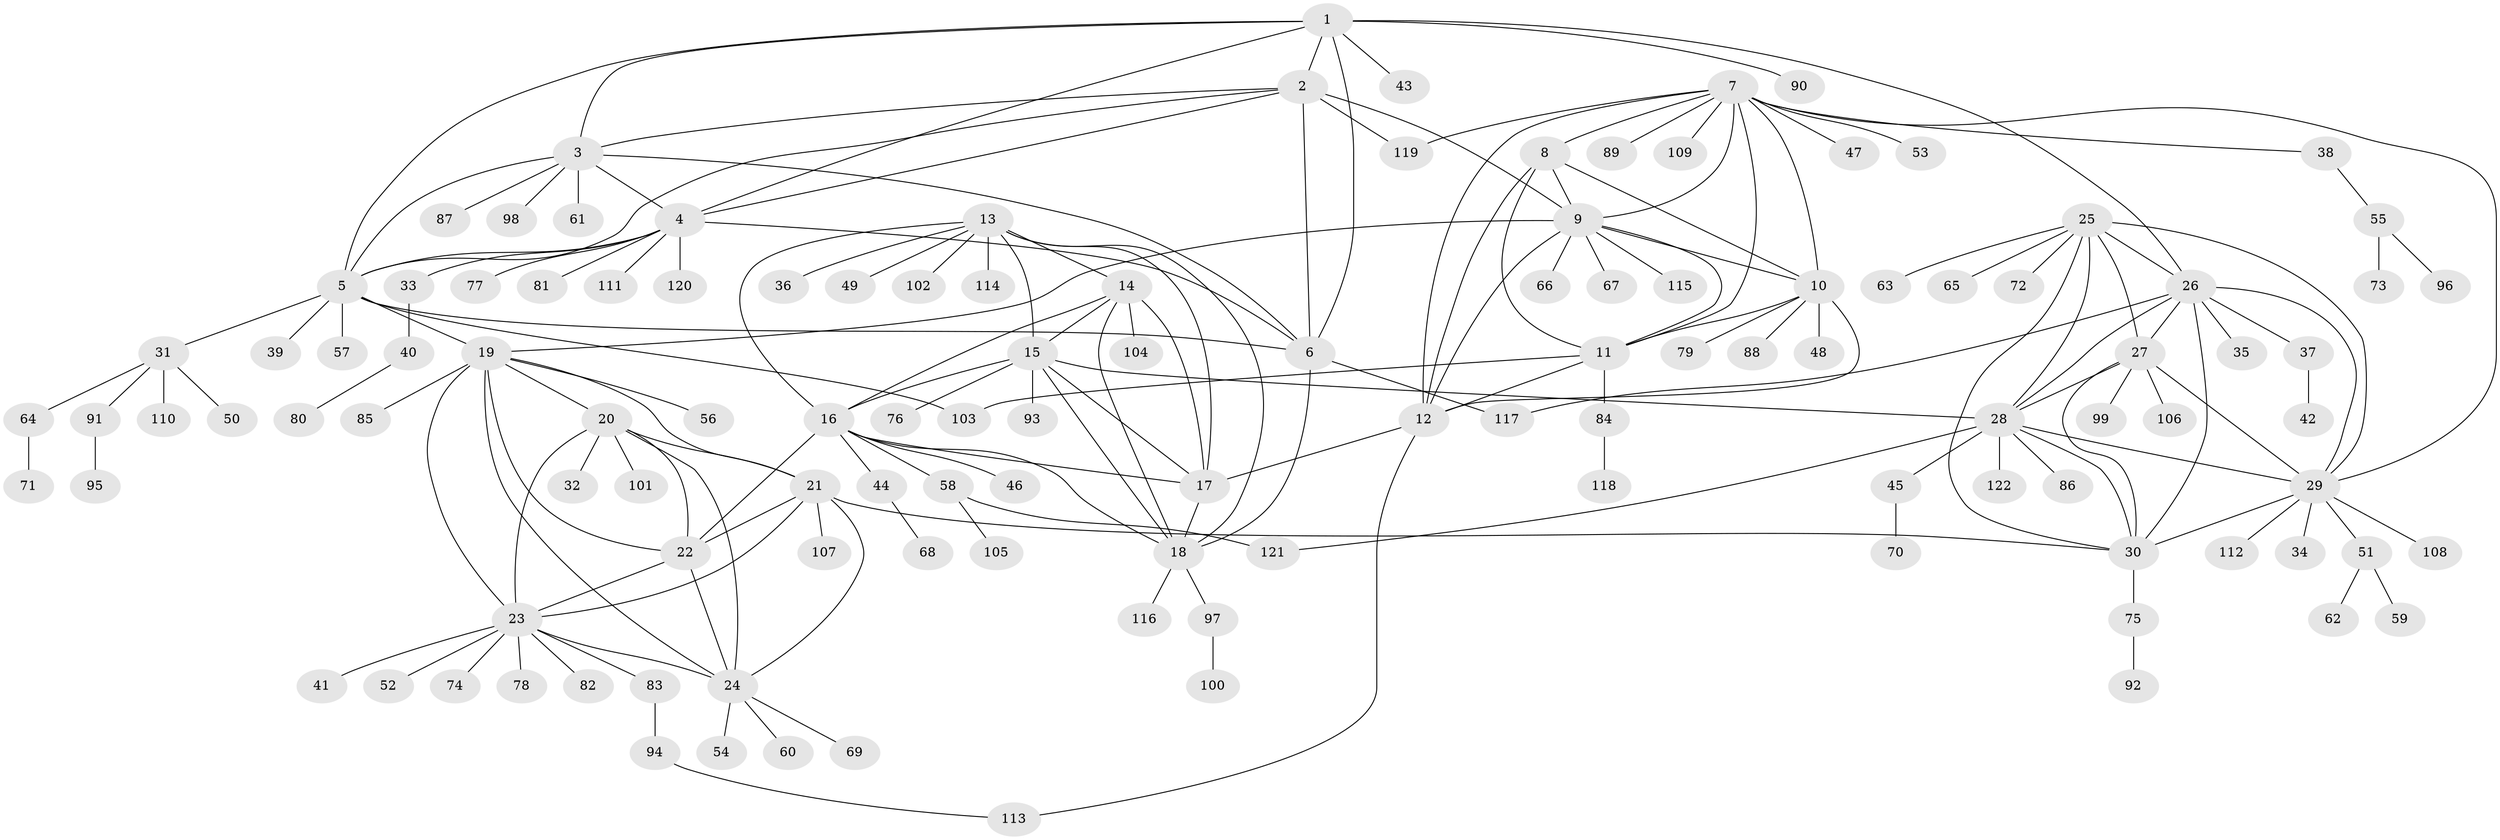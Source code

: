 // coarse degree distribution, {8: 0.05747126436781609, 5: 0.04597701149425287, 9: 0.06896551724137931, 6: 0.05747126436781609, 1: 0.5977011494252874, 7: 0.04597701149425287, 4: 0.011494252873563218, 2: 0.11494252873563218}
// Generated by graph-tools (version 1.1) at 2025/37/03/04/25 23:37:49]
// undirected, 122 vertices, 182 edges
graph export_dot {
  node [color=gray90,style=filled];
  1;
  2;
  3;
  4;
  5;
  6;
  7;
  8;
  9;
  10;
  11;
  12;
  13;
  14;
  15;
  16;
  17;
  18;
  19;
  20;
  21;
  22;
  23;
  24;
  25;
  26;
  27;
  28;
  29;
  30;
  31;
  32;
  33;
  34;
  35;
  36;
  37;
  38;
  39;
  40;
  41;
  42;
  43;
  44;
  45;
  46;
  47;
  48;
  49;
  50;
  51;
  52;
  53;
  54;
  55;
  56;
  57;
  58;
  59;
  60;
  61;
  62;
  63;
  64;
  65;
  66;
  67;
  68;
  69;
  70;
  71;
  72;
  73;
  74;
  75;
  76;
  77;
  78;
  79;
  80;
  81;
  82;
  83;
  84;
  85;
  86;
  87;
  88;
  89;
  90;
  91;
  92;
  93;
  94;
  95;
  96;
  97;
  98;
  99;
  100;
  101;
  102;
  103;
  104;
  105;
  106;
  107;
  108;
  109;
  110;
  111;
  112;
  113;
  114;
  115;
  116;
  117;
  118;
  119;
  120;
  121;
  122;
  1 -- 2;
  1 -- 3;
  1 -- 4;
  1 -- 5;
  1 -- 6;
  1 -- 26;
  1 -- 43;
  1 -- 90;
  2 -- 3;
  2 -- 4;
  2 -- 5;
  2 -- 6;
  2 -- 9;
  2 -- 119;
  3 -- 4;
  3 -- 5;
  3 -- 6;
  3 -- 61;
  3 -- 87;
  3 -- 98;
  4 -- 5;
  4 -- 6;
  4 -- 33;
  4 -- 77;
  4 -- 81;
  4 -- 111;
  4 -- 120;
  5 -- 6;
  5 -- 19;
  5 -- 31;
  5 -- 39;
  5 -- 57;
  5 -- 103;
  6 -- 18;
  6 -- 117;
  7 -- 8;
  7 -- 9;
  7 -- 10;
  7 -- 11;
  7 -- 12;
  7 -- 29;
  7 -- 38;
  7 -- 47;
  7 -- 53;
  7 -- 89;
  7 -- 109;
  7 -- 119;
  8 -- 9;
  8 -- 10;
  8 -- 11;
  8 -- 12;
  9 -- 10;
  9 -- 11;
  9 -- 12;
  9 -- 19;
  9 -- 66;
  9 -- 67;
  9 -- 115;
  10 -- 11;
  10 -- 12;
  10 -- 48;
  10 -- 79;
  10 -- 88;
  11 -- 12;
  11 -- 84;
  11 -- 103;
  12 -- 17;
  12 -- 113;
  13 -- 14;
  13 -- 15;
  13 -- 16;
  13 -- 17;
  13 -- 18;
  13 -- 36;
  13 -- 49;
  13 -- 102;
  13 -- 114;
  14 -- 15;
  14 -- 16;
  14 -- 17;
  14 -- 18;
  14 -- 104;
  15 -- 16;
  15 -- 17;
  15 -- 18;
  15 -- 28;
  15 -- 76;
  15 -- 93;
  16 -- 17;
  16 -- 18;
  16 -- 22;
  16 -- 44;
  16 -- 46;
  16 -- 58;
  17 -- 18;
  18 -- 97;
  18 -- 116;
  19 -- 20;
  19 -- 21;
  19 -- 22;
  19 -- 23;
  19 -- 24;
  19 -- 56;
  19 -- 85;
  20 -- 21;
  20 -- 22;
  20 -- 23;
  20 -- 24;
  20 -- 32;
  20 -- 101;
  21 -- 22;
  21 -- 23;
  21 -- 24;
  21 -- 30;
  21 -- 107;
  22 -- 23;
  22 -- 24;
  23 -- 24;
  23 -- 41;
  23 -- 52;
  23 -- 74;
  23 -- 78;
  23 -- 82;
  23 -- 83;
  24 -- 54;
  24 -- 60;
  24 -- 69;
  25 -- 26;
  25 -- 27;
  25 -- 28;
  25 -- 29;
  25 -- 30;
  25 -- 63;
  25 -- 65;
  25 -- 72;
  26 -- 27;
  26 -- 28;
  26 -- 29;
  26 -- 30;
  26 -- 35;
  26 -- 37;
  26 -- 117;
  27 -- 28;
  27 -- 29;
  27 -- 30;
  27 -- 99;
  27 -- 106;
  28 -- 29;
  28 -- 30;
  28 -- 45;
  28 -- 86;
  28 -- 121;
  28 -- 122;
  29 -- 30;
  29 -- 34;
  29 -- 51;
  29 -- 108;
  29 -- 112;
  30 -- 75;
  31 -- 50;
  31 -- 64;
  31 -- 91;
  31 -- 110;
  33 -- 40;
  37 -- 42;
  38 -- 55;
  40 -- 80;
  44 -- 68;
  45 -- 70;
  51 -- 59;
  51 -- 62;
  55 -- 73;
  55 -- 96;
  58 -- 105;
  58 -- 121;
  64 -- 71;
  75 -- 92;
  83 -- 94;
  84 -- 118;
  91 -- 95;
  94 -- 113;
  97 -- 100;
}
